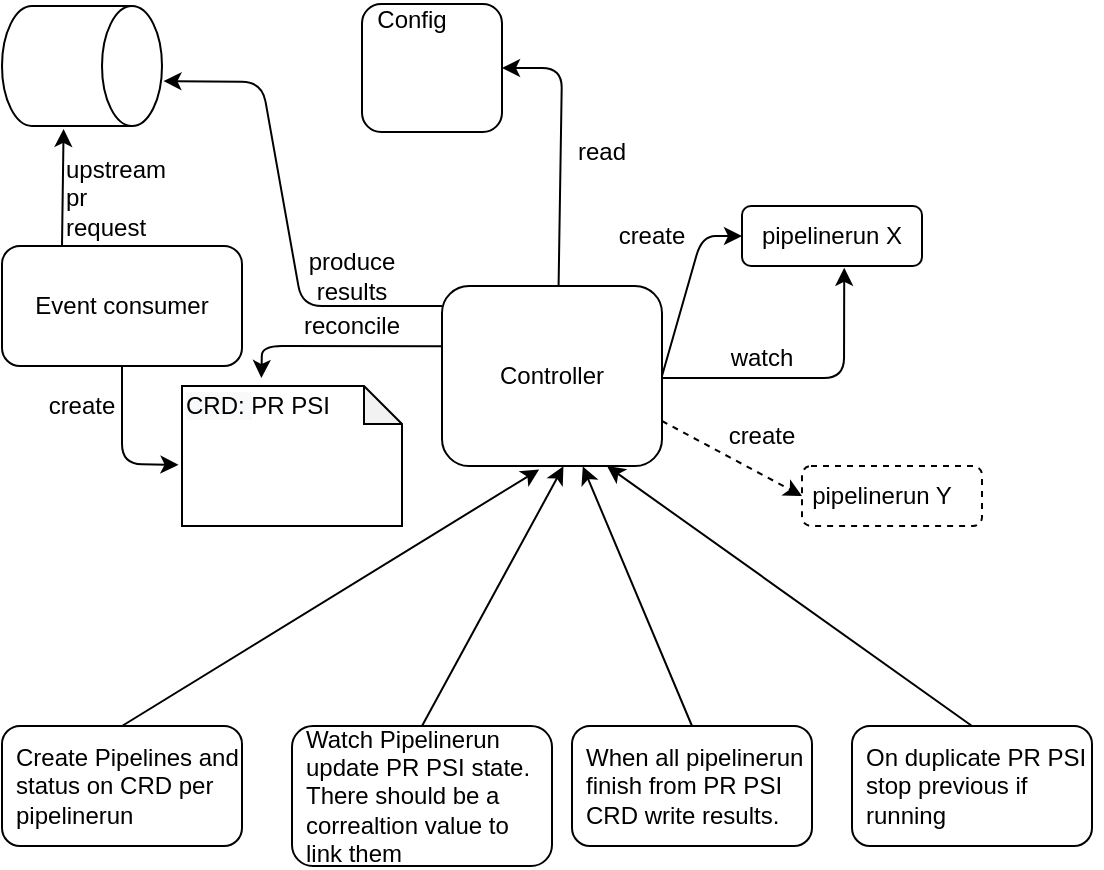 <mxfile version="13.7.9" type="device"><diagram id="sEAzSTaYhx8B2iOMcfjO" name="Page-1"><mxGraphModel dx="677" dy="401" grid="1" gridSize="10" guides="1" tooltips="1" connect="1" arrows="1" fold="1" page="1" pageScale="1" pageWidth="850" pageHeight="1100" math="0" shadow="0"><root><mxCell id="0"/><mxCell id="1" parent="0"/><mxCell id="RZ-ywshFnaKD5HpsPvZo-1" value="" style="shape=cylinder3;whiteSpace=wrap;html=1;boundedLbl=1;backgroundOutline=1;size=15;rotation=90;" parent="1" vertex="1"><mxGeometry x="110" y="110" width="60" height="80" as="geometry"/></mxCell><mxCell id="RZ-ywshFnaKD5HpsPvZo-2" value="" style="rounded=1;whiteSpace=wrap;html=1;" parent="1" vertex="1"><mxGeometry x="100" y="240" width="120" height="60" as="geometry"/></mxCell><mxCell id="RZ-ywshFnaKD5HpsPvZo-3" value="" style="endArrow=classic;html=1;entryX=1.024;entryY=0.615;entryDx=0;entryDy=0;entryPerimeter=0;exitX=0.25;exitY=0;exitDx=0;exitDy=0;" parent="1" source="RZ-ywshFnaKD5HpsPvZo-2" target="RZ-ywshFnaKD5HpsPvZo-1" edge="1"><mxGeometry width="50" height="50" relative="1" as="geometry"><mxPoint x="400" y="430" as="sourcePoint"/><mxPoint x="450" y="380" as="targetPoint"/></mxGeometry></mxCell><mxCell id="RZ-ywshFnaKD5HpsPvZo-4" value="upstream pr request" style="text;html=1;strokeColor=none;fillColor=none;align=left;verticalAlign=middle;whiteSpace=wrap;rounded=0;" parent="1" vertex="1"><mxGeometry x="130" y="206" width="40" height="20" as="geometry"/></mxCell><mxCell id="RZ-ywshFnaKD5HpsPvZo-5" value="Event consumer" style="text;html=1;strokeColor=none;fillColor=none;align=center;verticalAlign=middle;whiteSpace=wrap;rounded=0;" parent="1" vertex="1"><mxGeometry x="115" y="260" width="90" height="20" as="geometry"/></mxCell><mxCell id="RZ-ywshFnaKD5HpsPvZo-6" value="" style="shape=note;whiteSpace=wrap;html=1;backgroundOutline=1;darkOpacity=0.05;align=left;size=19;" parent="1" vertex="1"><mxGeometry x="190" y="310" width="110" height="70" as="geometry"/></mxCell><mxCell id="RZ-ywshFnaKD5HpsPvZo-7" value="" style="endArrow=classic;html=1;exitX=0.5;exitY=1;exitDx=0;exitDy=0;entryX=-0.016;entryY=0.563;entryDx=0;entryDy=0;entryPerimeter=0;" parent="1" source="RZ-ywshFnaKD5HpsPvZo-2" target="RZ-ywshFnaKD5HpsPvZo-6" edge="1"><mxGeometry width="50" height="50" relative="1" as="geometry"><mxPoint x="220" y="320" as="sourcePoint"/><mxPoint x="270" y="270" as="targetPoint"/><Array as="points"><mxPoint x="160" y="349"/></Array></mxGeometry></mxCell><mxCell id="RZ-ywshFnaKD5HpsPvZo-8" value="create" style="text;html=1;strokeColor=none;fillColor=none;align=center;verticalAlign=middle;whiteSpace=wrap;rounded=0;" parent="1" vertex="1"><mxGeometry x="120" y="310" width="40" height="20" as="geometry"/></mxCell><mxCell id="RZ-ywshFnaKD5HpsPvZo-10" value="&lt;span style=&quot;color: rgb(0 , 0 , 0) ; font-family: &amp;#34;helvetica&amp;#34; ; font-size: 12px ; font-style: normal ; font-weight: 400 ; letter-spacing: normal ; text-align: center ; text-indent: 0px ; text-transform: none ; word-spacing: 0px ; background-color: rgb(248 , 249 , 250) ; display: inline ; float: none&quot;&gt;CRD:&amp;nbsp;&lt;/span&gt;PR PSI&amp;nbsp;" style="text;whiteSpace=wrap;html=1;" parent="1" vertex="1"><mxGeometry x="190" y="306" width="79" height="20" as="geometry"/></mxCell><mxCell id="RZ-ywshFnaKD5HpsPvZo-11" value="" style="rounded=1;whiteSpace=wrap;html=1;align=left;" parent="1" vertex="1"><mxGeometry x="320" y="260" width="110" height="90" as="geometry"/></mxCell><mxCell id="RZ-ywshFnaKD5HpsPvZo-12" value="Controller" style="text;html=1;strokeColor=none;fillColor=none;align=center;verticalAlign=middle;whiteSpace=wrap;rounded=0;" parent="1" vertex="1"><mxGeometry x="355" y="295" width="40" height="20" as="geometry"/></mxCell><mxCell id="RZ-ywshFnaKD5HpsPvZo-13" value="" style="endArrow=classic;html=1;exitX=0.001;exitY=0.335;exitDx=0;exitDy=0;exitPerimeter=0;" parent="1" source="RZ-ywshFnaKD5HpsPvZo-11" target="RZ-ywshFnaKD5HpsPvZo-10" edge="1"><mxGeometry width="50" height="50" relative="1" as="geometry"><mxPoint x="220" y="310" as="sourcePoint"/><mxPoint x="270" y="260" as="targetPoint"/><Array as="points"><mxPoint x="230" y="290"/></Array></mxGeometry></mxCell><mxCell id="RZ-ywshFnaKD5HpsPvZo-14" value="reconcile" style="text;html=1;strokeColor=none;fillColor=none;align=center;verticalAlign=middle;whiteSpace=wrap;rounded=0;" parent="1" vertex="1"><mxGeometry x="255" y="270" width="40" height="20" as="geometry"/></mxCell><mxCell id="RZ-ywshFnaKD5HpsPvZo-15" value="" style="rounded=1;whiteSpace=wrap;html=1;align=left;" parent="1" vertex="1"><mxGeometry x="470" y="220" width="90" height="30" as="geometry"/></mxCell><mxCell id="RZ-ywshFnaKD5HpsPvZo-16" value="pipelinerun X" style="text;html=1;strokeColor=none;fillColor=none;align=center;verticalAlign=middle;whiteSpace=wrap;rounded=0;" parent="1" vertex="1"><mxGeometry x="475" y="225" width="80" height="20" as="geometry"/></mxCell><mxCell id="RZ-ywshFnaKD5HpsPvZo-17" value="" style="rounded=1;whiteSpace=wrap;html=1;align=left;" parent="1" vertex="1"><mxGeometry x="280" y="119" width="70" height="64" as="geometry"/></mxCell><mxCell id="RZ-ywshFnaKD5HpsPvZo-18" value="Config" style="text;html=1;strokeColor=none;fillColor=none;align=center;verticalAlign=middle;whiteSpace=wrap;rounded=0;" parent="1" vertex="1"><mxGeometry x="285" y="117" width="40" height="20" as="geometry"/></mxCell><mxCell id="RZ-ywshFnaKD5HpsPvZo-19" value="" style="endArrow=classic;html=1;exitX=0.53;exitY=-0.004;exitDx=0;exitDy=0;entryX=1;entryY=0.5;entryDx=0;entryDy=0;exitPerimeter=0;" parent="1" source="RZ-ywshFnaKD5HpsPvZo-11" target="RZ-ywshFnaKD5HpsPvZo-17" edge="1"><mxGeometry width="50" height="50" relative="1" as="geometry"><mxPoint x="230" y="370" as="sourcePoint"/><mxPoint x="280" y="320" as="targetPoint"/><Array as="points"><mxPoint x="380" y="151"/></Array></mxGeometry></mxCell><mxCell id="RZ-ywshFnaKD5HpsPvZo-20" value="read" style="text;html=1;strokeColor=none;fillColor=none;align=center;verticalAlign=middle;whiteSpace=wrap;rounded=0;" parent="1" vertex="1"><mxGeometry x="380" y="183" width="40" height="20" as="geometry"/></mxCell><mxCell id="RZ-ywshFnaKD5HpsPvZo-21" value="" style="endArrow=classic;html=1;exitX=1;exitY=0.5;exitDx=0;exitDy=0;entryX=0;entryY=0.5;entryDx=0;entryDy=0;" parent="1" source="RZ-ywshFnaKD5HpsPvZo-11" target="RZ-ywshFnaKD5HpsPvZo-15" edge="1"><mxGeometry width="50" height="50" relative="1" as="geometry"><mxPoint x="230" y="370" as="sourcePoint"/><mxPoint x="280" y="320" as="targetPoint"/><Array as="points"><mxPoint x="450" y="235"/></Array></mxGeometry></mxCell><mxCell id="RZ-ywshFnaKD5HpsPvZo-22" value="create" style="text;html=1;strokeColor=none;fillColor=none;align=center;verticalAlign=middle;whiteSpace=wrap;rounded=0;" parent="1" vertex="1"><mxGeometry x="405" y="225" width="40" height="20" as="geometry"/></mxCell><mxCell id="RZ-ywshFnaKD5HpsPvZo-24" value="" style="endArrow=classic;html=1;exitX=1;exitY=0.75;exitDx=0;exitDy=0;entryX=0;entryY=0.5;entryDx=0;entryDy=0;dashed=1;" parent="1" source="RZ-ywshFnaKD5HpsPvZo-11" target="RZ-ywshFnaKD5HpsPvZo-26" edge="1"><mxGeometry width="50" height="50" relative="1" as="geometry"><mxPoint x="462.5" y="360" as="sourcePoint"/><mxPoint x="312.5" y="375" as="targetPoint"/><Array as="points"/></mxGeometry></mxCell><mxCell id="RZ-ywshFnaKD5HpsPvZo-25" value="create" style="text;html=1;strokeColor=none;fillColor=none;align=center;verticalAlign=middle;whiteSpace=wrap;rounded=0;" parent="1" vertex="1"><mxGeometry x="460" y="325" width="40" height="20" as="geometry"/></mxCell><mxCell id="RZ-ywshFnaKD5HpsPvZo-26" value="" style="rounded=1;whiteSpace=wrap;html=1;align=left;dashed=1;" parent="1" vertex="1"><mxGeometry x="500" y="350" width="90" height="30" as="geometry"/></mxCell><mxCell id="RZ-ywshFnaKD5HpsPvZo-28" value="pipelinerun Y" style="text;html=1;strokeColor=none;fillColor=none;align=center;verticalAlign=middle;whiteSpace=wrap;rounded=0;" parent="1" vertex="1"><mxGeometry x="500" y="355" width="80" height="20" as="geometry"/></mxCell><mxCell id="RZ-ywshFnaKD5HpsPvZo-30" value="" style="rounded=1;whiteSpace=wrap;html=1;align=left;" parent="1" vertex="1"><mxGeometry x="100" y="480" width="120" height="60" as="geometry"/></mxCell><mxCell id="RZ-ywshFnaKD5HpsPvZo-31" value="Create Pipelines and status on CRD per pipelinerun" style="text;html=1;strokeColor=none;fillColor=none;align=left;verticalAlign=middle;whiteSpace=wrap;rounded=0;dashed=1;" parent="1" vertex="1"><mxGeometry x="105" y="500" width="120" height="20" as="geometry"/></mxCell><mxCell id="RZ-ywshFnaKD5HpsPvZo-32" value="" style="endArrow=classic;html=1;exitX=0.5;exitY=0;exitDx=0;exitDy=0;entryX=0.442;entryY=1.019;entryDx=0;entryDy=0;entryPerimeter=0;" parent="1" source="RZ-ywshFnaKD5HpsPvZo-30" target="RZ-ywshFnaKD5HpsPvZo-11" edge="1"><mxGeometry width="50" height="50" relative="1" as="geometry"><mxPoint x="480" y="310" as="sourcePoint"/><mxPoint x="530" y="260" as="targetPoint"/></mxGeometry></mxCell><mxCell id="RZ-ywshFnaKD5HpsPvZo-33" value="" style="rounded=1;whiteSpace=wrap;html=1;align=left;" parent="1" vertex="1"><mxGeometry x="245" y="480" width="130" height="70" as="geometry"/></mxCell><mxCell id="RZ-ywshFnaKD5HpsPvZo-34" value="Watch Pipelinerun update PR PSI state. There should be a correaltion value to link them" style="text;html=1;strokeColor=none;fillColor=none;align=left;verticalAlign=middle;whiteSpace=wrap;rounded=0;dashed=1;" parent="1" vertex="1"><mxGeometry x="250" y="505" width="120" height="20" as="geometry"/></mxCell><mxCell id="RZ-ywshFnaKD5HpsPvZo-35" value="watch" style="text;html=1;strokeColor=none;fillColor=none;align=center;verticalAlign=middle;whiteSpace=wrap;rounded=0;" parent="1" vertex="1"><mxGeometry x="460" y="286" width="40" height="20" as="geometry"/></mxCell><mxCell id="RZ-ywshFnaKD5HpsPvZo-36" value="" style="endArrow=classic;html=1;entryX=0.568;entryY=1.03;entryDx=0;entryDy=0;entryPerimeter=0;" parent="1" target="RZ-ywshFnaKD5HpsPvZo-15" edge="1"><mxGeometry width="50" height="50" relative="1" as="geometry"><mxPoint x="430" y="306" as="sourcePoint"/><mxPoint x="465" y="360" as="targetPoint"/><Array as="points"><mxPoint x="521" y="306"/></Array></mxGeometry></mxCell><mxCell id="RZ-ywshFnaKD5HpsPvZo-38" value="" style="rounded=1;whiteSpace=wrap;html=1;align=left;" parent="1" vertex="1"><mxGeometry x="385" y="480" width="120" height="60" as="geometry"/></mxCell><mxCell id="RZ-ywshFnaKD5HpsPvZo-39" value="When all pipelinerun finish from PR PSI CRD write results." style="text;html=1;strokeColor=none;fillColor=none;align=left;verticalAlign=middle;whiteSpace=wrap;rounded=0;dashed=1;" parent="1" vertex="1"><mxGeometry x="390" y="500" width="120" height="20" as="geometry"/></mxCell><mxCell id="RZ-ywshFnaKD5HpsPvZo-40" value="" style="rounded=1;whiteSpace=wrap;html=1;align=left;" parent="1" vertex="1"><mxGeometry x="525" y="480" width="120" height="60" as="geometry"/></mxCell><mxCell id="RZ-ywshFnaKD5HpsPvZo-41" value="On duplicate PR PSI stop previous if running" style="text;html=1;strokeColor=none;fillColor=none;align=left;verticalAlign=middle;whiteSpace=wrap;rounded=0;dashed=1;" parent="1" vertex="1"><mxGeometry x="530" y="500" width="120" height="20" as="geometry"/></mxCell><mxCell id="RZ-ywshFnaKD5HpsPvZo-42" value="" style="endArrow=classic;html=1;exitX=0.5;exitY=0;exitDx=0;exitDy=0;entryX=0.552;entryY=1.002;entryDx=0;entryDy=0;entryPerimeter=0;" parent="1" source="RZ-ywshFnaKD5HpsPvZo-33" target="RZ-ywshFnaKD5HpsPvZo-11" edge="1"><mxGeometry width="50" height="50" relative="1" as="geometry"><mxPoint x="165" y="420" as="sourcePoint"/><mxPoint x="378.62" y="361.71" as="targetPoint"/></mxGeometry></mxCell><mxCell id="RZ-ywshFnaKD5HpsPvZo-44" value="" style="endArrow=classic;html=1;exitX=0.5;exitY=0;exitDx=0;exitDy=0;entryX=0.64;entryY=1.002;entryDx=0;entryDy=0;entryPerimeter=0;" parent="1" source="RZ-ywshFnaKD5HpsPvZo-38" target="RZ-ywshFnaKD5HpsPvZo-11" edge="1"><mxGeometry width="50" height="50" relative="1" as="geometry"><mxPoint x="310" y="420" as="sourcePoint"/><mxPoint x="379.28" y="360.72" as="targetPoint"/></mxGeometry></mxCell><mxCell id="RZ-ywshFnaKD5HpsPvZo-45" value="" style="endArrow=classic;html=1;exitX=0.5;exitY=0;exitDx=0;exitDy=0;entryX=0.75;entryY=1;entryDx=0;entryDy=0;" parent="1" source="RZ-ywshFnaKD5HpsPvZo-40" target="RZ-ywshFnaKD5HpsPvZo-11" edge="1"><mxGeometry width="50" height="50" relative="1" as="geometry"><mxPoint x="450" y="420" as="sourcePoint"/><mxPoint x="391.82" y="361.89" as="targetPoint"/></mxGeometry></mxCell><mxCell id="RZ-ywshFnaKD5HpsPvZo-46" value="" style="endArrow=classic;html=1;entryX=0.626;entryY=-0.009;entryDx=0;entryDy=0;entryPerimeter=0;" parent="1" target="RZ-ywshFnaKD5HpsPvZo-1" edge="1"><mxGeometry width="50" height="50" relative="1" as="geometry"><mxPoint x="320" y="270" as="sourcePoint"/><mxPoint x="480" y="260" as="targetPoint"/><Array as="points"><mxPoint x="250" y="270"/><mxPoint x="230" y="158"/></Array></mxGeometry></mxCell><mxCell id="RZ-ywshFnaKD5HpsPvZo-47" value="produce results" style="text;html=1;strokeColor=none;fillColor=none;align=center;verticalAlign=middle;whiteSpace=wrap;rounded=0;" parent="1" vertex="1"><mxGeometry x="255" y="245" width="40" height="20" as="geometry"/></mxCell></root></mxGraphModel></diagram></mxfile>